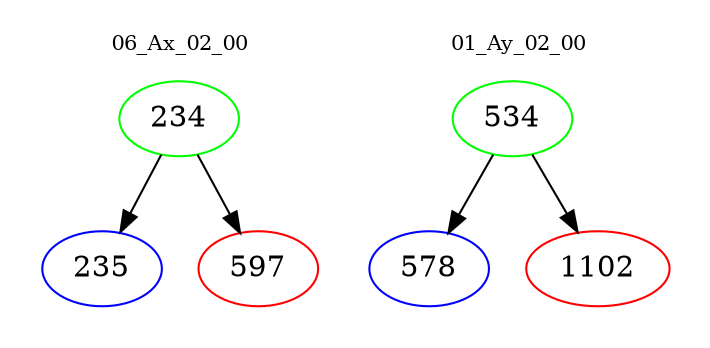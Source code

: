 digraph{
subgraph cluster_0 {
color = white
label = "06_Ax_02_00";
fontsize=10;
T0_234 [label="234", color="green"]
T0_234 -> T0_235 [color="black"]
T0_235 [label="235", color="blue"]
T0_234 -> T0_597 [color="black"]
T0_597 [label="597", color="red"]
}
subgraph cluster_1 {
color = white
label = "01_Ay_02_00";
fontsize=10;
T1_534 [label="534", color="green"]
T1_534 -> T1_578 [color="black"]
T1_578 [label="578", color="blue"]
T1_534 -> T1_1102 [color="black"]
T1_1102 [label="1102", color="red"]
}
}
